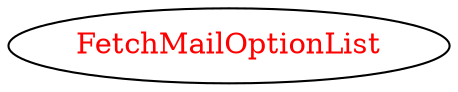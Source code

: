 digraph dependencyGraph {
 concentrate=true;
 ranksep="2.0";
 rankdir="LR"; 
 splines="ortho";
"FetchMailOptionList" [fontcolor="red"];
}